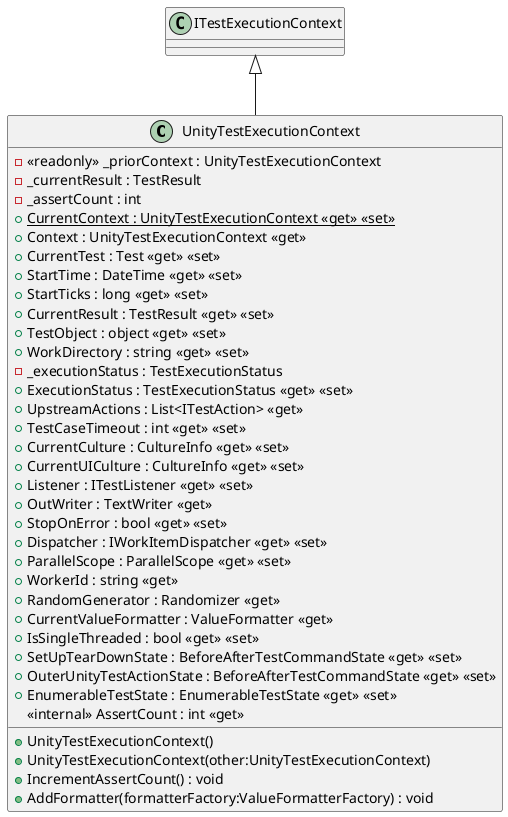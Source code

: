@startuml
class UnityTestExecutionContext {
    - <<readonly>> _priorContext : UnityTestExecutionContext
    - _currentResult : TestResult
    - _assertCount : int
    + {static} CurrentContext : UnityTestExecutionContext <<get>> <<set>>
    + Context : UnityTestExecutionContext <<get>>
    + CurrentTest : Test <<get>> <<set>>
    + StartTime : DateTime <<get>> <<set>>
    + StartTicks : long <<get>> <<set>>
    + CurrentResult : TestResult <<get>> <<set>>
    + TestObject : object <<get>> <<set>>
    + WorkDirectory : string <<get>> <<set>>
    - _executionStatus : TestExecutionStatus
    + ExecutionStatus : TestExecutionStatus <<get>> <<set>>
    + UpstreamActions : List<ITestAction> <<get>>
    + TestCaseTimeout : int <<get>> <<set>>
    + CurrentCulture : CultureInfo <<get>> <<set>>
    + CurrentUICulture : CultureInfo <<get>> <<set>>
    + Listener : ITestListener <<get>> <<set>>
    + UnityTestExecutionContext()
    + UnityTestExecutionContext(other:UnityTestExecutionContext)
    + OutWriter : TextWriter <<get>>
    + StopOnError : bool <<get>> <<set>>
    + Dispatcher : IWorkItemDispatcher <<get>> <<set>>
    + ParallelScope : ParallelScope <<get>> <<set>>
    + WorkerId : string <<get>>
    + RandomGenerator : Randomizer <<get>>
    + CurrentValueFormatter : ValueFormatter <<get>>
    + IsSingleThreaded : bool <<get>> <<set>>
    + SetUpTearDownState : BeforeAfterTestCommandState <<get>> <<set>>
    + OuterUnityTestActionState : BeforeAfterTestCommandState <<get>> <<set>>
    + EnumerableTestState : EnumerableTestState <<get>> <<set>>
    <<internal>> AssertCount : int <<get>>
    + IncrementAssertCount() : void
    + AddFormatter(formatterFactory:ValueFormatterFactory) : void
}
ITestExecutionContext <|-- UnityTestExecutionContext
@enduml
